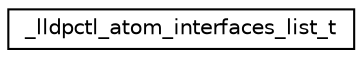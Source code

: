 digraph G
{
  edge [fontname="Helvetica",fontsize="10",labelfontname="Helvetica",labelfontsize="10"];
  node [fontname="Helvetica",fontsize="10",shape=record];
  rankdir="LR";
  Node1 [label="_lldpctl_atom_interfaces_list_t",height=0.2,width=0.4,color="black", fillcolor="white", style="filled",URL="$struct__lldpctl__atom__interfaces__list__t.html"];
}
